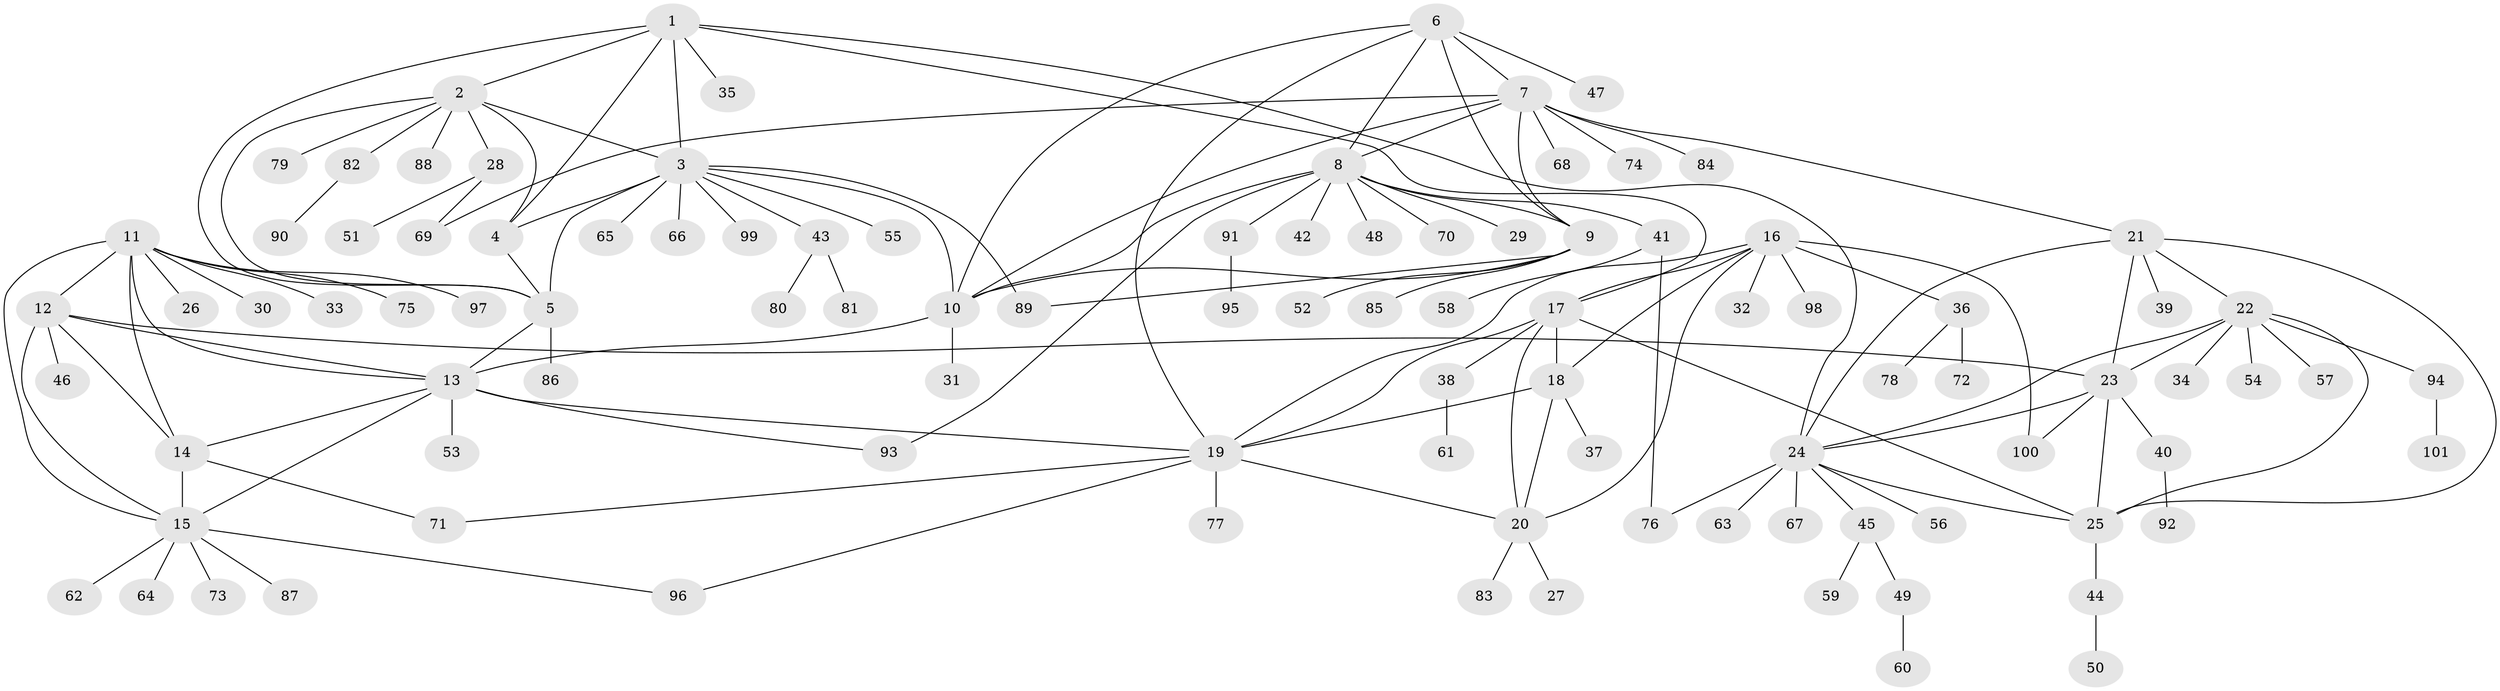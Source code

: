 // coarse degree distribution, {10: 0.01639344262295082, 5: 0.04918032786885246, 1: 0.4918032786885246, 7: 0.08196721311475409, 4: 0.04918032786885246, 6: 0.06557377049180328, 2: 0.18032786885245902, 8: 0.03278688524590164, 9: 0.03278688524590164}
// Generated by graph-tools (version 1.1) at 2025/37/03/04/25 23:37:38]
// undirected, 101 vertices, 143 edges
graph export_dot {
  node [color=gray90,style=filled];
  1;
  2;
  3;
  4;
  5;
  6;
  7;
  8;
  9;
  10;
  11;
  12;
  13;
  14;
  15;
  16;
  17;
  18;
  19;
  20;
  21;
  22;
  23;
  24;
  25;
  26;
  27;
  28;
  29;
  30;
  31;
  32;
  33;
  34;
  35;
  36;
  37;
  38;
  39;
  40;
  41;
  42;
  43;
  44;
  45;
  46;
  47;
  48;
  49;
  50;
  51;
  52;
  53;
  54;
  55;
  56;
  57;
  58;
  59;
  60;
  61;
  62;
  63;
  64;
  65;
  66;
  67;
  68;
  69;
  70;
  71;
  72;
  73;
  74;
  75;
  76;
  77;
  78;
  79;
  80;
  81;
  82;
  83;
  84;
  85;
  86;
  87;
  88;
  89;
  90;
  91;
  92;
  93;
  94;
  95;
  96;
  97;
  98;
  99;
  100;
  101;
  1 -- 2;
  1 -- 3;
  1 -- 4;
  1 -- 5;
  1 -- 17;
  1 -- 24;
  1 -- 35;
  2 -- 3;
  2 -- 4;
  2 -- 5;
  2 -- 28;
  2 -- 79;
  2 -- 82;
  2 -- 88;
  3 -- 4;
  3 -- 5;
  3 -- 10;
  3 -- 43;
  3 -- 55;
  3 -- 65;
  3 -- 66;
  3 -- 89;
  3 -- 99;
  4 -- 5;
  5 -- 13;
  5 -- 86;
  6 -- 7;
  6 -- 8;
  6 -- 9;
  6 -- 10;
  6 -- 19;
  6 -- 47;
  7 -- 8;
  7 -- 9;
  7 -- 10;
  7 -- 21;
  7 -- 68;
  7 -- 69;
  7 -- 74;
  7 -- 84;
  8 -- 9;
  8 -- 10;
  8 -- 29;
  8 -- 41;
  8 -- 42;
  8 -- 48;
  8 -- 70;
  8 -- 91;
  8 -- 93;
  9 -- 10;
  9 -- 52;
  9 -- 85;
  9 -- 89;
  10 -- 13;
  10 -- 31;
  11 -- 12;
  11 -- 13;
  11 -- 14;
  11 -- 15;
  11 -- 26;
  11 -- 30;
  11 -- 33;
  11 -- 75;
  11 -- 97;
  12 -- 13;
  12 -- 14;
  12 -- 15;
  12 -- 23;
  12 -- 46;
  13 -- 14;
  13 -- 15;
  13 -- 19;
  13 -- 53;
  13 -- 93;
  14 -- 15;
  14 -- 71;
  15 -- 62;
  15 -- 64;
  15 -- 73;
  15 -- 87;
  15 -- 96;
  16 -- 17;
  16 -- 18;
  16 -- 19;
  16 -- 20;
  16 -- 32;
  16 -- 36;
  16 -- 98;
  16 -- 100;
  17 -- 18;
  17 -- 19;
  17 -- 20;
  17 -- 25;
  17 -- 38;
  18 -- 19;
  18 -- 20;
  18 -- 37;
  19 -- 20;
  19 -- 71;
  19 -- 77;
  19 -- 96;
  20 -- 27;
  20 -- 83;
  21 -- 22;
  21 -- 23;
  21 -- 24;
  21 -- 25;
  21 -- 39;
  22 -- 23;
  22 -- 24;
  22 -- 25;
  22 -- 34;
  22 -- 54;
  22 -- 57;
  22 -- 94;
  23 -- 24;
  23 -- 25;
  23 -- 40;
  23 -- 100;
  24 -- 25;
  24 -- 45;
  24 -- 56;
  24 -- 63;
  24 -- 67;
  24 -- 76;
  25 -- 44;
  28 -- 51;
  28 -- 69;
  36 -- 72;
  36 -- 78;
  38 -- 61;
  40 -- 92;
  41 -- 58;
  41 -- 76;
  43 -- 80;
  43 -- 81;
  44 -- 50;
  45 -- 49;
  45 -- 59;
  49 -- 60;
  82 -- 90;
  91 -- 95;
  94 -- 101;
}
